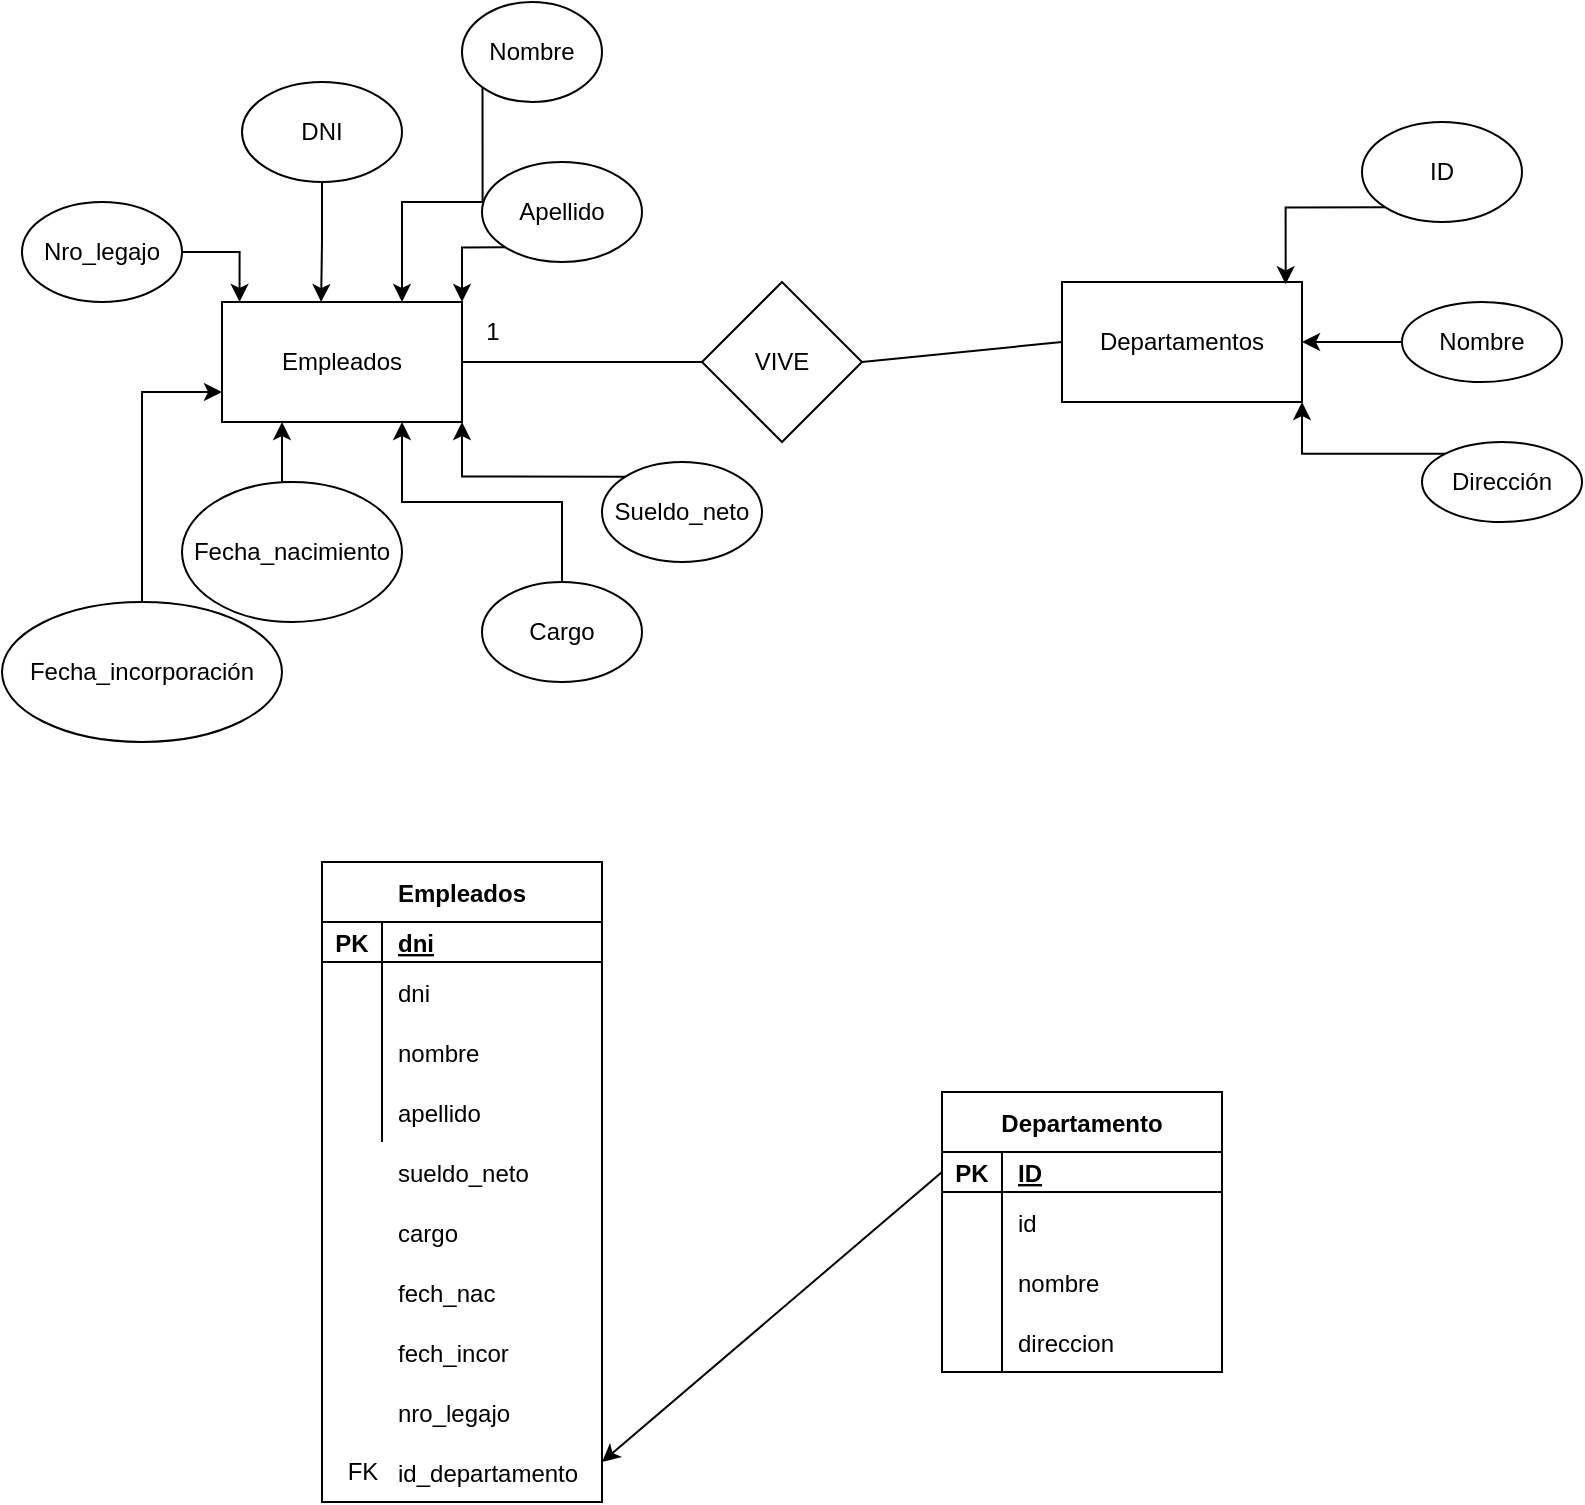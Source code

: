 <mxfile version="20.2.2" type="device"><diagram id="pj0KlFg2ZmyQrGlt91Rh" name="Principal"><mxGraphModel dx="1456" dy="2012" grid="1" gridSize="10" guides="1" tooltips="1" connect="1" arrows="1" fold="1" page="1" pageScale="1" pageWidth="827" pageHeight="1169" math="0" shadow="0"><root><mxCell id="0"/><mxCell id="1" parent="0"/><mxCell id="Gmn-fvyLH3eCIkEyFR0I-4" value="Empleados" style="rounded=0;whiteSpace=wrap;html=1;" vertex="1" parent="1"><mxGeometry x="110" y="110" width="120" height="60" as="geometry"/></mxCell><mxCell id="Gmn-fvyLH3eCIkEyFR0I-22" style="edgeStyle=orthogonalEdgeStyle;rounded=0;orthogonalLoop=1;jettySize=auto;html=1;exitX=0.5;exitY=1;exitDx=0;exitDy=0;entryX=0.413;entryY=0;entryDx=0;entryDy=0;entryPerimeter=0;" edge="1" parent="1" source="Gmn-fvyLH3eCIkEyFR0I-5" target="Gmn-fvyLH3eCIkEyFR0I-4"><mxGeometry relative="1" as="geometry"/></mxCell><mxCell id="Gmn-fvyLH3eCIkEyFR0I-5" value="DNI" style="ellipse;whiteSpace=wrap;html=1;" vertex="1" parent="1"><mxGeometry x="120" width="80" height="50" as="geometry"/></mxCell><mxCell id="Gmn-fvyLH3eCIkEyFR0I-19" style="edgeStyle=orthogonalEdgeStyle;rounded=0;orthogonalLoop=1;jettySize=auto;html=1;exitX=0.5;exitY=0;exitDx=0;exitDy=0;entryX=0.25;entryY=1;entryDx=0;entryDy=0;" edge="1" parent="1" source="Gmn-fvyLH3eCIkEyFR0I-6" target="Gmn-fvyLH3eCIkEyFR0I-4"><mxGeometry relative="1" as="geometry"/></mxCell><mxCell id="Gmn-fvyLH3eCIkEyFR0I-6" value="Fecha_nacimiento" style="ellipse;whiteSpace=wrap;html=1;" vertex="1" parent="1"><mxGeometry x="90" y="200" width="110" height="70" as="geometry"/></mxCell><mxCell id="Gmn-fvyLH3eCIkEyFR0I-79" style="edgeStyle=orthogonalEdgeStyle;rounded=0;orthogonalLoop=1;jettySize=auto;html=1;exitX=0;exitY=1;exitDx=0;exitDy=0;entryX=0.75;entryY=0;entryDx=0;entryDy=0;" edge="1" parent="1" source="Gmn-fvyLH3eCIkEyFR0I-7" target="Gmn-fvyLH3eCIkEyFR0I-4"><mxGeometry relative="1" as="geometry"/></mxCell><mxCell id="Gmn-fvyLH3eCIkEyFR0I-7" value="Nombre" style="ellipse;whiteSpace=wrap;html=1;" vertex="1" parent="1"><mxGeometry x="230" y="-40" width="70" height="50" as="geometry"/></mxCell><mxCell id="Gmn-fvyLH3eCIkEyFR0I-26" style="edgeStyle=orthogonalEdgeStyle;rounded=0;orthogonalLoop=1;jettySize=auto;html=1;exitX=0.5;exitY=0;exitDx=0;exitDy=0;entryX=0.75;entryY=1;entryDx=0;entryDy=0;" edge="1" parent="1" source="Gmn-fvyLH3eCIkEyFR0I-8" target="Gmn-fvyLH3eCIkEyFR0I-4"><mxGeometry relative="1" as="geometry"/></mxCell><mxCell id="Gmn-fvyLH3eCIkEyFR0I-8" value="Cargo" style="ellipse;whiteSpace=wrap;html=1;" vertex="1" parent="1"><mxGeometry x="240" y="250" width="80" height="50" as="geometry"/></mxCell><mxCell id="Gmn-fvyLH3eCIkEyFR0I-17" style="edgeStyle=orthogonalEdgeStyle;rounded=0;orthogonalLoop=1;jettySize=auto;html=1;exitX=0;exitY=0;exitDx=0;exitDy=0;entryX=1;entryY=1;entryDx=0;entryDy=0;" edge="1" parent="1" source="Gmn-fvyLH3eCIkEyFR0I-9" target="Gmn-fvyLH3eCIkEyFR0I-4"><mxGeometry relative="1" as="geometry"/></mxCell><mxCell id="Gmn-fvyLH3eCIkEyFR0I-9" value="Sueldo_neto" style="ellipse;whiteSpace=wrap;html=1;" vertex="1" parent="1"><mxGeometry x="300" y="190" width="80" height="50" as="geometry"/></mxCell><mxCell id="Gmn-fvyLH3eCIkEyFR0I-20" style="edgeStyle=orthogonalEdgeStyle;rounded=0;orthogonalLoop=1;jettySize=auto;html=1;exitX=0.5;exitY=0;exitDx=0;exitDy=0;entryX=0;entryY=0.75;entryDx=0;entryDy=0;" edge="1" parent="1" source="Gmn-fvyLH3eCIkEyFR0I-10" target="Gmn-fvyLH3eCIkEyFR0I-4"><mxGeometry relative="1" as="geometry"/></mxCell><mxCell id="Gmn-fvyLH3eCIkEyFR0I-10" value="Fecha_incorporación" style="ellipse;whiteSpace=wrap;html=1;" vertex="1" parent="1"><mxGeometry y="260" width="140" height="70" as="geometry"/></mxCell><mxCell id="Gmn-fvyLH3eCIkEyFR0I-23" style="edgeStyle=orthogonalEdgeStyle;rounded=0;orthogonalLoop=1;jettySize=auto;html=1;exitX=0;exitY=1;exitDx=0;exitDy=0;entryX=1;entryY=0;entryDx=0;entryDy=0;" edge="1" parent="1" source="Gmn-fvyLH3eCIkEyFR0I-11" target="Gmn-fvyLH3eCIkEyFR0I-4"><mxGeometry relative="1" as="geometry"/></mxCell><mxCell id="Gmn-fvyLH3eCIkEyFR0I-11" value="Apellido" style="ellipse;whiteSpace=wrap;html=1;" vertex="1" parent="1"><mxGeometry x="240" y="40" width="80" height="50" as="geometry"/></mxCell><mxCell id="Gmn-fvyLH3eCIkEyFR0I-21" style="edgeStyle=orthogonalEdgeStyle;rounded=0;orthogonalLoop=1;jettySize=auto;html=1;exitX=1;exitY=0.5;exitDx=0;exitDy=0;entryX=0.073;entryY=-0.001;entryDx=0;entryDy=0;entryPerimeter=0;" edge="1" parent="1" source="Gmn-fvyLH3eCIkEyFR0I-12" target="Gmn-fvyLH3eCIkEyFR0I-4"><mxGeometry relative="1" as="geometry"/></mxCell><mxCell id="Gmn-fvyLH3eCIkEyFR0I-12" value="Nro_legajo" style="ellipse;whiteSpace=wrap;html=1;" vertex="1" parent="1"><mxGeometry x="10" y="60" width="80" height="50" as="geometry"/></mxCell><mxCell id="Gmn-fvyLH3eCIkEyFR0I-56" value="Departamentos" style="rounded=0;whiteSpace=wrap;html=1;" vertex="1" parent="1"><mxGeometry x="530" y="100" width="120" height="60" as="geometry"/></mxCell><mxCell id="Gmn-fvyLH3eCIkEyFR0I-66" style="edgeStyle=orthogonalEdgeStyle;rounded=0;orthogonalLoop=1;jettySize=auto;html=1;exitX=0;exitY=1;exitDx=0;exitDy=0;entryX=0.932;entryY=0.019;entryDx=0;entryDy=0;entryPerimeter=0;" edge="1" parent="1" source="Gmn-fvyLH3eCIkEyFR0I-57" target="Gmn-fvyLH3eCIkEyFR0I-56"><mxGeometry relative="1" as="geometry"/></mxCell><mxCell id="Gmn-fvyLH3eCIkEyFR0I-57" value="ID" style="ellipse;whiteSpace=wrap;html=1;" vertex="1" parent="1"><mxGeometry x="680" y="20" width="80" height="50" as="geometry"/></mxCell><mxCell id="Gmn-fvyLH3eCIkEyFR0I-73" style="edgeStyle=orthogonalEdgeStyle;rounded=0;orthogonalLoop=1;jettySize=auto;html=1;exitX=0;exitY=0.5;exitDx=0;exitDy=0;entryX=1;entryY=0.5;entryDx=0;entryDy=0;" edge="1" parent="1" source="Gmn-fvyLH3eCIkEyFR0I-61" target="Gmn-fvyLH3eCIkEyFR0I-56"><mxGeometry relative="1" as="geometry"/></mxCell><mxCell id="Gmn-fvyLH3eCIkEyFR0I-61" value="Nombre" style="ellipse;whiteSpace=wrap;html=1;" vertex="1" parent="1"><mxGeometry x="700" y="110" width="80" height="40" as="geometry"/></mxCell><mxCell id="Gmn-fvyLH3eCIkEyFR0I-67" style="edgeStyle=orthogonalEdgeStyle;rounded=0;orthogonalLoop=1;jettySize=auto;html=1;exitX=0;exitY=0;exitDx=0;exitDy=0;entryX=1;entryY=1;entryDx=0;entryDy=0;" edge="1" parent="1" source="Gmn-fvyLH3eCIkEyFR0I-63" target="Gmn-fvyLH3eCIkEyFR0I-56"><mxGeometry relative="1" as="geometry"/></mxCell><mxCell id="Gmn-fvyLH3eCIkEyFR0I-63" value="Dirección" style="ellipse;whiteSpace=wrap;html=1;" vertex="1" parent="1"><mxGeometry x="710" y="180" width="80" height="40" as="geometry"/></mxCell><mxCell id="Gmn-fvyLH3eCIkEyFR0I-74" value="VIVE" style="rhombus;whiteSpace=wrap;html=1;" vertex="1" parent="1"><mxGeometry x="350" y="100" width="80" height="80" as="geometry"/></mxCell><mxCell id="Gmn-fvyLH3eCIkEyFR0I-83" value="" style="endArrow=none;html=1;rounded=0;exitX=1;exitY=0.5;exitDx=0;exitDy=0;entryX=0;entryY=0.5;entryDx=0;entryDy=0;" edge="1" parent="1" source="Gmn-fvyLH3eCIkEyFR0I-74" target="Gmn-fvyLH3eCIkEyFR0I-56"><mxGeometry width="50" height="50" relative="1" as="geometry"><mxPoint x="440" y="380" as="sourcePoint"/><mxPoint x="490" y="330" as="targetPoint"/></mxGeometry></mxCell><mxCell id="Gmn-fvyLH3eCIkEyFR0I-84" value="" style="endArrow=none;html=1;rounded=0;entryX=0;entryY=0.5;entryDx=0;entryDy=0;exitX=1;exitY=0.5;exitDx=0;exitDy=0;" edge="1" parent="1" source="Gmn-fvyLH3eCIkEyFR0I-4" target="Gmn-fvyLH3eCIkEyFR0I-74"><mxGeometry width="50" height="50" relative="1" as="geometry"><mxPoint x="440" y="380" as="sourcePoint"/><mxPoint x="490" y="330" as="targetPoint"/></mxGeometry></mxCell><mxCell id="Gmn-fvyLH3eCIkEyFR0I-85" value="1" style="text;html=1;align=center;verticalAlign=middle;resizable=0;points=[];autosize=1;strokeColor=none;fillColor=none;" vertex="1" parent="1"><mxGeometry x="230" y="110" width="30" height="30" as="geometry"/></mxCell><mxCell id="Gmn-fvyLH3eCIkEyFR0I-103" value="Empleados" style="shape=table;startSize=30;container=1;collapsible=1;childLayout=tableLayout;fixedRows=1;rowLines=0;fontStyle=1;align=center;resizeLast=1;" vertex="1" parent="1"><mxGeometry x="160" y="390" width="140" height="320" as="geometry"/></mxCell><mxCell id="Gmn-fvyLH3eCIkEyFR0I-104" value="" style="shape=tableRow;horizontal=0;startSize=0;swimlaneHead=0;swimlaneBody=0;fillColor=none;collapsible=0;dropTarget=0;points=[[0,0.5],[1,0.5]];portConstraint=eastwest;top=0;left=0;right=0;bottom=1;" vertex="1" parent="Gmn-fvyLH3eCIkEyFR0I-103"><mxGeometry y="30" width="140" height="20" as="geometry"/></mxCell><mxCell id="Gmn-fvyLH3eCIkEyFR0I-105" value="PK" style="shape=partialRectangle;connectable=0;fillColor=none;top=0;left=0;bottom=0;right=0;fontStyle=1;overflow=hidden;" vertex="1" parent="Gmn-fvyLH3eCIkEyFR0I-104"><mxGeometry width="30" height="20" as="geometry"><mxRectangle width="30" height="20" as="alternateBounds"/></mxGeometry></mxCell><mxCell id="Gmn-fvyLH3eCIkEyFR0I-106" value="dni" style="shape=partialRectangle;connectable=0;fillColor=none;top=0;left=0;bottom=0;right=0;align=left;spacingLeft=6;fontStyle=5;overflow=hidden;" vertex="1" parent="Gmn-fvyLH3eCIkEyFR0I-104"><mxGeometry x="30" width="110" height="20" as="geometry"><mxRectangle width="110" height="20" as="alternateBounds"/></mxGeometry></mxCell><mxCell id="Gmn-fvyLH3eCIkEyFR0I-107" value="" style="shape=tableRow;horizontal=0;startSize=0;swimlaneHead=0;swimlaneBody=0;fillColor=none;collapsible=0;dropTarget=0;points=[[0,0.5],[1,0.5]];portConstraint=eastwest;top=0;left=0;right=0;bottom=0;" vertex="1" parent="Gmn-fvyLH3eCIkEyFR0I-103"><mxGeometry y="50" width="140" height="30" as="geometry"/></mxCell><mxCell id="Gmn-fvyLH3eCIkEyFR0I-108" value="" style="shape=partialRectangle;connectable=0;fillColor=none;top=0;left=0;bottom=0;right=0;editable=1;overflow=hidden;" vertex="1" parent="Gmn-fvyLH3eCIkEyFR0I-107"><mxGeometry width="30" height="30" as="geometry"><mxRectangle width="30" height="30" as="alternateBounds"/></mxGeometry></mxCell><mxCell id="Gmn-fvyLH3eCIkEyFR0I-109" value="dni" style="shape=partialRectangle;connectable=0;fillColor=none;top=0;left=0;bottom=0;right=0;align=left;spacingLeft=6;overflow=hidden;" vertex="1" parent="Gmn-fvyLH3eCIkEyFR0I-107"><mxGeometry x="30" width="110" height="30" as="geometry"><mxRectangle width="110" height="30" as="alternateBounds"/></mxGeometry></mxCell><mxCell id="Gmn-fvyLH3eCIkEyFR0I-110" value="" style="shape=tableRow;horizontal=0;startSize=0;swimlaneHead=0;swimlaneBody=0;fillColor=none;collapsible=0;dropTarget=0;points=[[0,0.5],[1,0.5]];portConstraint=eastwest;top=0;left=0;right=0;bottom=0;" vertex="1" parent="Gmn-fvyLH3eCIkEyFR0I-103"><mxGeometry y="80" width="140" height="30" as="geometry"/></mxCell><mxCell id="Gmn-fvyLH3eCIkEyFR0I-111" value="" style="shape=partialRectangle;connectable=0;fillColor=none;top=0;left=0;bottom=0;right=0;editable=1;overflow=hidden;" vertex="1" parent="Gmn-fvyLH3eCIkEyFR0I-110"><mxGeometry width="30" height="30" as="geometry"><mxRectangle width="30" height="30" as="alternateBounds"/></mxGeometry></mxCell><mxCell id="Gmn-fvyLH3eCIkEyFR0I-112" value="nombre" style="shape=partialRectangle;connectable=0;fillColor=none;top=0;left=0;bottom=0;right=0;align=left;spacingLeft=6;overflow=hidden;" vertex="1" parent="Gmn-fvyLH3eCIkEyFR0I-110"><mxGeometry x="30" width="110" height="30" as="geometry"><mxRectangle width="110" height="30" as="alternateBounds"/></mxGeometry></mxCell><mxCell id="Gmn-fvyLH3eCIkEyFR0I-113" value="" style="shape=tableRow;horizontal=0;startSize=0;swimlaneHead=0;swimlaneBody=0;fillColor=none;collapsible=0;dropTarget=0;points=[[0,0.5],[1,0.5]];portConstraint=eastwest;top=0;left=0;right=0;bottom=0;" vertex="1" parent="Gmn-fvyLH3eCIkEyFR0I-103"><mxGeometry y="110" width="140" height="30" as="geometry"/></mxCell><mxCell id="Gmn-fvyLH3eCIkEyFR0I-114" value="" style="shape=partialRectangle;connectable=0;fillColor=none;top=0;left=0;bottom=0;right=0;editable=1;overflow=hidden;" vertex="1" parent="Gmn-fvyLH3eCIkEyFR0I-113"><mxGeometry width="30" height="30" as="geometry"><mxRectangle width="30" height="30" as="alternateBounds"/></mxGeometry></mxCell><mxCell id="Gmn-fvyLH3eCIkEyFR0I-115" value="apellido" style="shape=partialRectangle;connectable=0;fillColor=none;top=0;left=0;bottom=0;right=0;align=left;spacingLeft=6;overflow=hidden;" vertex="1" parent="Gmn-fvyLH3eCIkEyFR0I-113"><mxGeometry x="30" width="110" height="30" as="geometry"><mxRectangle width="110" height="30" as="alternateBounds"/></mxGeometry></mxCell><mxCell id="Gmn-fvyLH3eCIkEyFR0I-119" value="" style="shape=tableRow;horizontal=0;startSize=0;swimlaneHead=0;swimlaneBody=0;fillColor=none;collapsible=0;dropTarget=0;points=[[0,0.5],[1,0.5]];portConstraint=eastwest;top=0;left=0;right=0;bottom=0;" vertex="1" parent="1"><mxGeometry x="160" y="530" width="140" height="30" as="geometry"/></mxCell><mxCell id="Gmn-fvyLH3eCIkEyFR0I-120" value="" style="shape=partialRectangle;connectable=0;fillColor=none;top=0;left=0;bottom=0;right=0;editable=1;overflow=hidden;" vertex="1" parent="Gmn-fvyLH3eCIkEyFR0I-119"><mxGeometry width="30" height="30" as="geometry"><mxRectangle width="30" height="30" as="alternateBounds"/></mxGeometry></mxCell><mxCell id="Gmn-fvyLH3eCIkEyFR0I-121" value="sueldo_neto" style="shape=partialRectangle;connectable=0;fillColor=none;top=0;left=0;bottom=0;right=0;align=left;spacingLeft=6;overflow=hidden;" vertex="1" parent="Gmn-fvyLH3eCIkEyFR0I-119"><mxGeometry x="30" width="110" height="30" as="geometry"><mxRectangle width="110" height="30" as="alternateBounds"/></mxGeometry></mxCell><mxCell id="Gmn-fvyLH3eCIkEyFR0I-122" value="cargo" style="shape=partialRectangle;connectable=0;fillColor=none;top=0;left=0;bottom=0;right=0;align=left;spacingLeft=6;overflow=hidden;" vertex="1" parent="1"><mxGeometry x="190" y="560" width="110" height="30" as="geometry"><mxRectangle width="110" height="30" as="alternateBounds"/></mxGeometry></mxCell><mxCell id="Gmn-fvyLH3eCIkEyFR0I-123" value="fech_nac" style="shape=partialRectangle;connectable=0;fillColor=none;top=0;left=0;bottom=0;right=0;align=left;spacingLeft=6;overflow=hidden;" vertex="1" parent="1"><mxGeometry x="190" y="590" width="110" height="30" as="geometry"><mxRectangle width="110" height="30" as="alternateBounds"/></mxGeometry></mxCell><mxCell id="Gmn-fvyLH3eCIkEyFR0I-124" value="fech_incor" style="shape=partialRectangle;connectable=0;fillColor=none;top=0;left=0;bottom=0;right=0;align=left;spacingLeft=6;overflow=hidden;" vertex="1" parent="1"><mxGeometry x="190" y="620" width="110" height="30" as="geometry"><mxRectangle width="110" height="30" as="alternateBounds"/></mxGeometry></mxCell><mxCell id="Gmn-fvyLH3eCIkEyFR0I-126" value="nro_legajo" style="shape=partialRectangle;connectable=0;fillColor=none;top=0;left=0;bottom=0;right=0;align=left;spacingLeft=6;overflow=hidden;" vertex="1" parent="1"><mxGeometry x="190" y="650" width="110" height="30" as="geometry"><mxRectangle width="110" height="30" as="alternateBounds"/></mxGeometry></mxCell><mxCell id="Gmn-fvyLH3eCIkEyFR0I-1" value="id_departamento" style="shape=partialRectangle;connectable=0;fillColor=none;top=0;left=0;bottom=0;right=0;align=left;spacingLeft=6;overflow=hidden;" vertex="1" parent="1"><mxGeometry x="190" y="680" width="110" height="30" as="geometry"><mxRectangle width="110" height="30" as="alternateBounds"/></mxGeometry></mxCell><mxCell id="Gmn-fvyLH3eCIkEyFR0I-3" value="FK" style="text;html=1;align=center;verticalAlign=middle;resizable=0;points=[];autosize=1;strokeColor=none;fillColor=none;" vertex="1" parent="1"><mxGeometry x="160" y="680" width="40" height="30" as="geometry"/></mxCell><mxCell id="Gmn-fvyLH3eCIkEyFR0I-13" value="Departamento" style="shape=table;startSize=30;container=1;collapsible=1;childLayout=tableLayout;fixedRows=1;rowLines=0;fontStyle=1;align=center;resizeLast=1;" vertex="1" parent="1"><mxGeometry x="470" y="505" width="140" height="140" as="geometry"/></mxCell><mxCell id="Gmn-fvyLH3eCIkEyFR0I-14" value="" style="shape=tableRow;horizontal=0;startSize=0;swimlaneHead=0;swimlaneBody=0;fillColor=none;collapsible=0;dropTarget=0;points=[[0,0.5],[1,0.5]];portConstraint=eastwest;top=0;left=0;right=0;bottom=1;" vertex="1" parent="Gmn-fvyLH3eCIkEyFR0I-13"><mxGeometry y="30" width="140" height="20" as="geometry"/></mxCell><mxCell id="Gmn-fvyLH3eCIkEyFR0I-15" value="PK" style="shape=partialRectangle;connectable=0;fillColor=none;top=0;left=0;bottom=0;right=0;fontStyle=1;overflow=hidden;" vertex="1" parent="Gmn-fvyLH3eCIkEyFR0I-14"><mxGeometry width="30" height="20" as="geometry"><mxRectangle width="30" height="20" as="alternateBounds"/></mxGeometry></mxCell><mxCell id="Gmn-fvyLH3eCIkEyFR0I-16" value="ID" style="shape=partialRectangle;connectable=0;fillColor=none;top=0;left=0;bottom=0;right=0;align=left;spacingLeft=6;fontStyle=5;overflow=hidden;" vertex="1" parent="Gmn-fvyLH3eCIkEyFR0I-14"><mxGeometry x="30" width="110" height="20" as="geometry"><mxRectangle width="110" height="20" as="alternateBounds"/></mxGeometry></mxCell><mxCell id="Gmn-fvyLH3eCIkEyFR0I-18" value="" style="shape=tableRow;horizontal=0;startSize=0;swimlaneHead=0;swimlaneBody=0;fillColor=none;collapsible=0;dropTarget=0;points=[[0,0.5],[1,0.5]];portConstraint=eastwest;top=0;left=0;right=0;bottom=0;" vertex="1" parent="Gmn-fvyLH3eCIkEyFR0I-13"><mxGeometry y="50" width="140" height="30" as="geometry"/></mxCell><mxCell id="Gmn-fvyLH3eCIkEyFR0I-24" value="" style="shape=partialRectangle;connectable=0;fillColor=none;top=0;left=0;bottom=0;right=0;editable=1;overflow=hidden;" vertex="1" parent="Gmn-fvyLH3eCIkEyFR0I-18"><mxGeometry width="30" height="30" as="geometry"><mxRectangle width="30" height="30" as="alternateBounds"/></mxGeometry></mxCell><mxCell id="Gmn-fvyLH3eCIkEyFR0I-25" value="id" style="shape=partialRectangle;connectable=0;fillColor=none;top=0;left=0;bottom=0;right=0;align=left;spacingLeft=6;overflow=hidden;" vertex="1" parent="Gmn-fvyLH3eCIkEyFR0I-18"><mxGeometry x="30" width="110" height="30" as="geometry"><mxRectangle width="110" height="30" as="alternateBounds"/></mxGeometry></mxCell><mxCell id="Gmn-fvyLH3eCIkEyFR0I-27" value="" style="shape=tableRow;horizontal=0;startSize=0;swimlaneHead=0;swimlaneBody=0;fillColor=none;collapsible=0;dropTarget=0;points=[[0,0.5],[1,0.5]];portConstraint=eastwest;top=0;left=0;right=0;bottom=0;" vertex="1" parent="Gmn-fvyLH3eCIkEyFR0I-13"><mxGeometry y="80" width="140" height="30" as="geometry"/></mxCell><mxCell id="Gmn-fvyLH3eCIkEyFR0I-28" value="" style="shape=partialRectangle;connectable=0;fillColor=none;top=0;left=0;bottom=0;right=0;editable=1;overflow=hidden;" vertex="1" parent="Gmn-fvyLH3eCIkEyFR0I-27"><mxGeometry width="30" height="30" as="geometry"><mxRectangle width="30" height="30" as="alternateBounds"/></mxGeometry></mxCell><mxCell id="Gmn-fvyLH3eCIkEyFR0I-29" value="nombre" style="shape=partialRectangle;connectable=0;fillColor=none;top=0;left=0;bottom=0;right=0;align=left;spacingLeft=6;overflow=hidden;" vertex="1" parent="Gmn-fvyLH3eCIkEyFR0I-27"><mxGeometry x="30" width="110" height="30" as="geometry"><mxRectangle width="110" height="30" as="alternateBounds"/></mxGeometry></mxCell><mxCell id="Gmn-fvyLH3eCIkEyFR0I-30" value="" style="shape=tableRow;horizontal=0;startSize=0;swimlaneHead=0;swimlaneBody=0;fillColor=none;collapsible=0;dropTarget=0;points=[[0,0.5],[1,0.5]];portConstraint=eastwest;top=0;left=0;right=0;bottom=0;" vertex="1" parent="Gmn-fvyLH3eCIkEyFR0I-13"><mxGeometry y="110" width="140" height="30" as="geometry"/></mxCell><mxCell id="Gmn-fvyLH3eCIkEyFR0I-31" value="" style="shape=partialRectangle;connectable=0;fillColor=none;top=0;left=0;bottom=0;right=0;editable=1;overflow=hidden;" vertex="1" parent="Gmn-fvyLH3eCIkEyFR0I-30"><mxGeometry width="30" height="30" as="geometry"><mxRectangle width="30" height="30" as="alternateBounds"/></mxGeometry></mxCell><mxCell id="Gmn-fvyLH3eCIkEyFR0I-32" value="direccion" style="shape=partialRectangle;connectable=0;fillColor=none;top=0;left=0;bottom=0;right=0;align=left;spacingLeft=6;overflow=hidden;" vertex="1" parent="Gmn-fvyLH3eCIkEyFR0I-30"><mxGeometry x="30" width="110" height="30" as="geometry"><mxRectangle width="110" height="30" as="alternateBounds"/></mxGeometry></mxCell><mxCell id="Gmn-fvyLH3eCIkEyFR0I-43" value="" style="endArrow=classic;html=1;rounded=0;exitX=0;exitY=0.5;exitDx=0;exitDy=0;" edge="1" parent="1" source="Gmn-fvyLH3eCIkEyFR0I-14"><mxGeometry width="50" height="50" relative="1" as="geometry"><mxPoint x="300" y="690" as="sourcePoint"/><mxPoint x="300" y="690" as="targetPoint"/></mxGeometry></mxCell></root></mxGraphModel></diagram></mxfile>